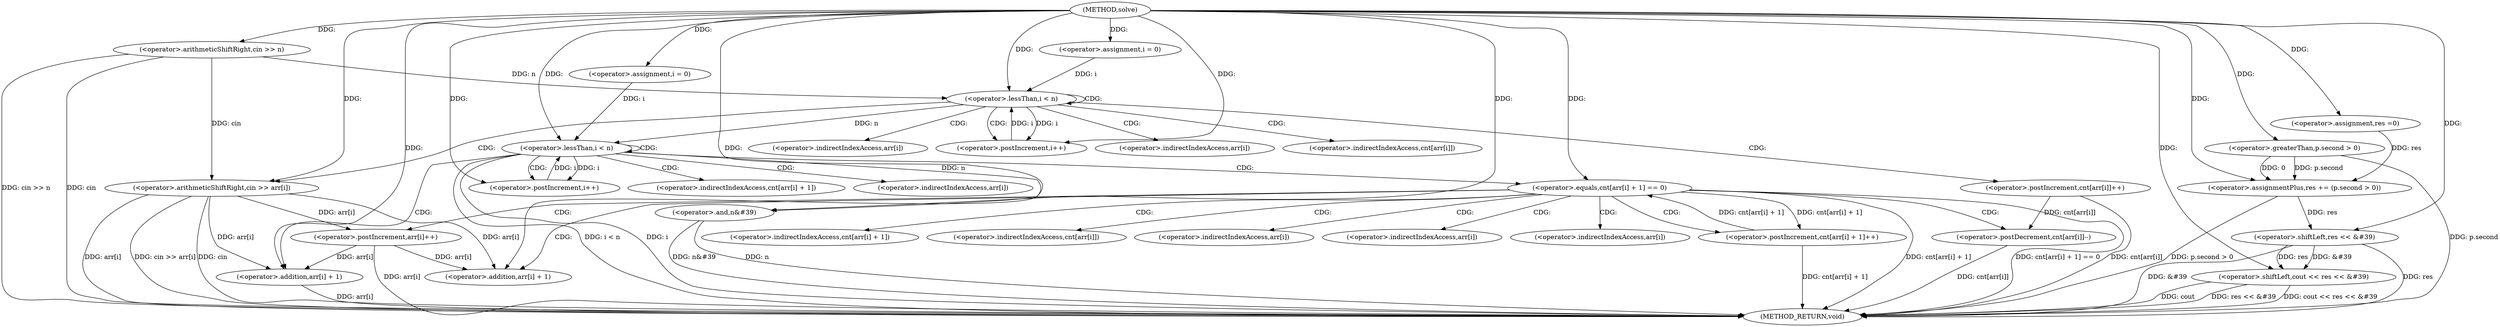 digraph "solve" {  
"1000102" [label = "(METHOD,solve)" ]
"1000193" [label = "(METHOD_RETURN,void)" ]
"1000105" [label = "(<operator>.arithmeticShiftRight,cin >> n)" ]
"1000173" [label = "(<operator>.assignment,res =0)" ]
"1000177" [label = "(<operator>.assignmentPlus,res += (p.second > 0))" ]
"1000184" [label = "(<operator>.shiftLeft,cout << res << &#39)" ]
"1000190" [label = "(<operator>.and,n&#39)" ]
"1000112" [label = "(<operator>.assignment,i = 0)" ]
"1000115" [label = "(<operator>.lessThan,i < n)" ]
"1000118" [label = "(<operator>.postIncrement,i++)" ]
"1000134" [label = "(<operator>.assignment,i = 0)" ]
"1000137" [label = "(<operator>.lessThan,i < n)" ]
"1000140" [label = "(<operator>.postIncrement,i++)" ]
"1000121" [label = "(<operator>.arithmeticShiftRight,cin >> arr[i])" ]
"1000126" [label = "(<operator>.postIncrement,cnt[arr[i]]++)" ]
"1000179" [label = "(<operator>.greaterThan,p.second > 0)" ]
"1000186" [label = "(<operator>.shiftLeft,res << &#39)" ]
"1000144" [label = "(<operator>.equals,cnt[arr[i] + 1] == 0)" ]
"1000154" [label = "(<operator>.postIncrement,cnt[arr[i] + 1]++)" ]
"1000162" [label = "(<operator>.postDecrement,cnt[arr[i]]--)" ]
"1000168" [label = "(<operator>.postIncrement,arr[i]++)" ]
"1000147" [label = "(<operator>.addition,arr[i] + 1)" ]
"1000157" [label = "(<operator>.addition,arr[i] + 1)" ]
"1000123" [label = "(<operator>.indirectIndexAccess,arr[i])" ]
"1000127" [label = "(<operator>.indirectIndexAccess,cnt[arr[i]])" ]
"1000129" [label = "(<operator>.indirectIndexAccess,arr[i])" ]
"1000145" [label = "(<operator>.indirectIndexAccess,cnt[arr[i] + 1])" ]
"1000155" [label = "(<operator>.indirectIndexAccess,cnt[arr[i] + 1])" ]
"1000163" [label = "(<operator>.indirectIndexAccess,cnt[arr[i]])" ]
"1000169" [label = "(<operator>.indirectIndexAccess,arr[i])" ]
"1000148" [label = "(<operator>.indirectIndexAccess,arr[i])" ]
"1000165" [label = "(<operator>.indirectIndexAccess,arr[i])" ]
"1000158" [label = "(<operator>.indirectIndexAccess,arr[i])" ]
  "1000105" -> "1000193"  [ label = "DDG: cin"] 
  "1000105" -> "1000193"  [ label = "DDG: cin >> n"] 
  "1000137" -> "1000193"  [ label = "DDG: i"] 
  "1000137" -> "1000193"  [ label = "DDG: i < n"] 
  "1000179" -> "1000193"  [ label = "DDG: p.second"] 
  "1000177" -> "1000193"  [ label = "DDG: p.second > 0"] 
  "1000186" -> "1000193"  [ label = "DDG: res"] 
  "1000186" -> "1000193"  [ label = "DDG: &#39"] 
  "1000184" -> "1000193"  [ label = "DDG: res << &#39"] 
  "1000184" -> "1000193"  [ label = "DDG: cout << res << &#39"] 
  "1000190" -> "1000193"  [ label = "DDG: n"] 
  "1000190" -> "1000193"  [ label = "DDG: n&#39"] 
  "1000147" -> "1000193"  [ label = "DDG: arr[i]"] 
  "1000144" -> "1000193"  [ label = "DDG: cnt[arr[i] + 1]"] 
  "1000144" -> "1000193"  [ label = "DDG: cnt[arr[i] + 1] == 0"] 
  "1000154" -> "1000193"  [ label = "DDG: cnt[arr[i] + 1]"] 
  "1000162" -> "1000193"  [ label = "DDG: cnt[arr[i]]"] 
  "1000168" -> "1000193"  [ label = "DDG: arr[i]"] 
  "1000121" -> "1000193"  [ label = "DDG: cin"] 
  "1000121" -> "1000193"  [ label = "DDG: arr[i]"] 
  "1000121" -> "1000193"  [ label = "DDG: cin >> arr[i]"] 
  "1000126" -> "1000193"  [ label = "DDG: cnt[arr[i]]"] 
  "1000184" -> "1000193"  [ label = "DDG: cout"] 
  "1000102" -> "1000173"  [ label = "DDG: "] 
  "1000179" -> "1000177"  [ label = "DDG: 0"] 
  "1000179" -> "1000177"  [ label = "DDG: p.second"] 
  "1000102" -> "1000105"  [ label = "DDG: "] 
  "1000102" -> "1000112"  [ label = "DDG: "] 
  "1000102" -> "1000134"  [ label = "DDG: "] 
  "1000173" -> "1000177"  [ label = "DDG: res"] 
  "1000102" -> "1000177"  [ label = "DDG: "] 
  "1000102" -> "1000184"  [ label = "DDG: "] 
  "1000186" -> "1000184"  [ label = "DDG: &#39"] 
  "1000186" -> "1000184"  [ label = "DDG: res"] 
  "1000137" -> "1000190"  [ label = "DDG: n"] 
  "1000102" -> "1000190"  [ label = "DDG: "] 
  "1000112" -> "1000115"  [ label = "DDG: i"] 
  "1000118" -> "1000115"  [ label = "DDG: i"] 
  "1000102" -> "1000115"  [ label = "DDG: "] 
  "1000105" -> "1000115"  [ label = "DDG: n"] 
  "1000115" -> "1000118"  [ label = "DDG: i"] 
  "1000102" -> "1000118"  [ label = "DDG: "] 
  "1000134" -> "1000137"  [ label = "DDG: i"] 
  "1000140" -> "1000137"  [ label = "DDG: i"] 
  "1000102" -> "1000137"  [ label = "DDG: "] 
  "1000115" -> "1000137"  [ label = "DDG: n"] 
  "1000137" -> "1000140"  [ label = "DDG: i"] 
  "1000102" -> "1000140"  [ label = "DDG: "] 
  "1000102" -> "1000179"  [ label = "DDG: "] 
  "1000177" -> "1000186"  [ label = "DDG: res"] 
  "1000102" -> "1000186"  [ label = "DDG: "] 
  "1000105" -> "1000121"  [ label = "DDG: cin"] 
  "1000102" -> "1000121"  [ label = "DDG: "] 
  "1000154" -> "1000144"  [ label = "DDG: cnt[arr[i] + 1]"] 
  "1000102" -> "1000144"  [ label = "DDG: "] 
  "1000144" -> "1000154"  [ label = "DDG: cnt[arr[i] + 1]"] 
  "1000126" -> "1000162"  [ label = "DDG: cnt[arr[i]]"] 
  "1000121" -> "1000168"  [ label = "DDG: arr[i]"] 
  "1000168" -> "1000147"  [ label = "DDG: arr[i]"] 
  "1000121" -> "1000147"  [ label = "DDG: arr[i]"] 
  "1000102" -> "1000147"  [ label = "DDG: "] 
  "1000168" -> "1000157"  [ label = "DDG: arr[i]"] 
  "1000121" -> "1000157"  [ label = "DDG: arr[i]"] 
  "1000102" -> "1000157"  [ label = "DDG: "] 
  "1000115" -> "1000127"  [ label = "CDG: "] 
  "1000115" -> "1000118"  [ label = "CDG: "] 
  "1000115" -> "1000121"  [ label = "CDG: "] 
  "1000115" -> "1000126"  [ label = "CDG: "] 
  "1000115" -> "1000129"  [ label = "CDG: "] 
  "1000115" -> "1000123"  [ label = "CDG: "] 
  "1000115" -> "1000115"  [ label = "CDG: "] 
  "1000137" -> "1000148"  [ label = "CDG: "] 
  "1000137" -> "1000144"  [ label = "CDG: "] 
  "1000137" -> "1000137"  [ label = "CDG: "] 
  "1000137" -> "1000147"  [ label = "CDG: "] 
  "1000137" -> "1000145"  [ label = "CDG: "] 
  "1000137" -> "1000140"  [ label = "CDG: "] 
  "1000144" -> "1000165"  [ label = "CDG: "] 
  "1000144" -> "1000157"  [ label = "CDG: "] 
  "1000144" -> "1000169"  [ label = "CDG: "] 
  "1000144" -> "1000163"  [ label = "CDG: "] 
  "1000144" -> "1000168"  [ label = "CDG: "] 
  "1000144" -> "1000158"  [ label = "CDG: "] 
  "1000144" -> "1000155"  [ label = "CDG: "] 
  "1000144" -> "1000154"  [ label = "CDG: "] 
  "1000144" -> "1000162"  [ label = "CDG: "] 
}
